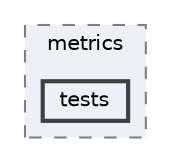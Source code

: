 digraph "/home/jam/Research/IRES-2025/dev/src/llm-scripts/testing/hypothesis-testing/hyp-env/lib/python3.12/site-packages/sklearn/metrics/tests"
{
 // LATEX_PDF_SIZE
  bgcolor="transparent";
  edge [fontname=Helvetica,fontsize=10,labelfontname=Helvetica,labelfontsize=10];
  node [fontname=Helvetica,fontsize=10,shape=box,height=0.2,width=0.4];
  compound=true
  subgraph clusterdir_37db2dcc909a2c0e0a5b16d668e9062a {
    graph [ bgcolor="#edf0f7", pencolor="grey50", label="metrics", fontname=Helvetica,fontsize=10 style="filled,dashed", URL="dir_37db2dcc909a2c0e0a5b16d668e9062a.html",tooltip=""]
  dir_9e1642c94bd721bf78dfee46038ef734 [label="tests", fillcolor="#edf0f7", color="grey25", style="filled,bold", URL="dir_9e1642c94bd721bf78dfee46038ef734.html",tooltip=""];
  }
}
